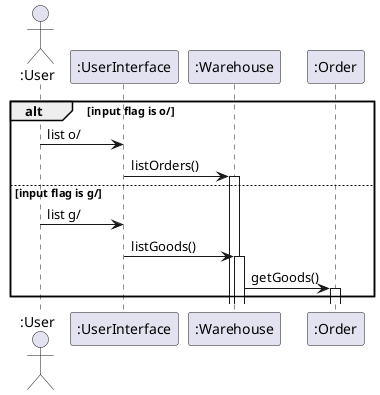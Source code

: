 @startuml
'https://plantuml.com/sequence-diagram

'alt [no goods]
'else [goods exists]
'UserInterface -> Good ++ : listGoods()

Actor ":User" as user
participant ":UserInterface" as ui
participant ":Warehouse" as wh
participant ":Order" as order


alt input flag is o/
    user -> ui : list o/
    ui -> wh ++ : listOrders()
else input flag is g/
user -> ui : list g/
    ui -> wh ++ : listGoods()
    wh -> order ++ : getGoods()
end


@enduml